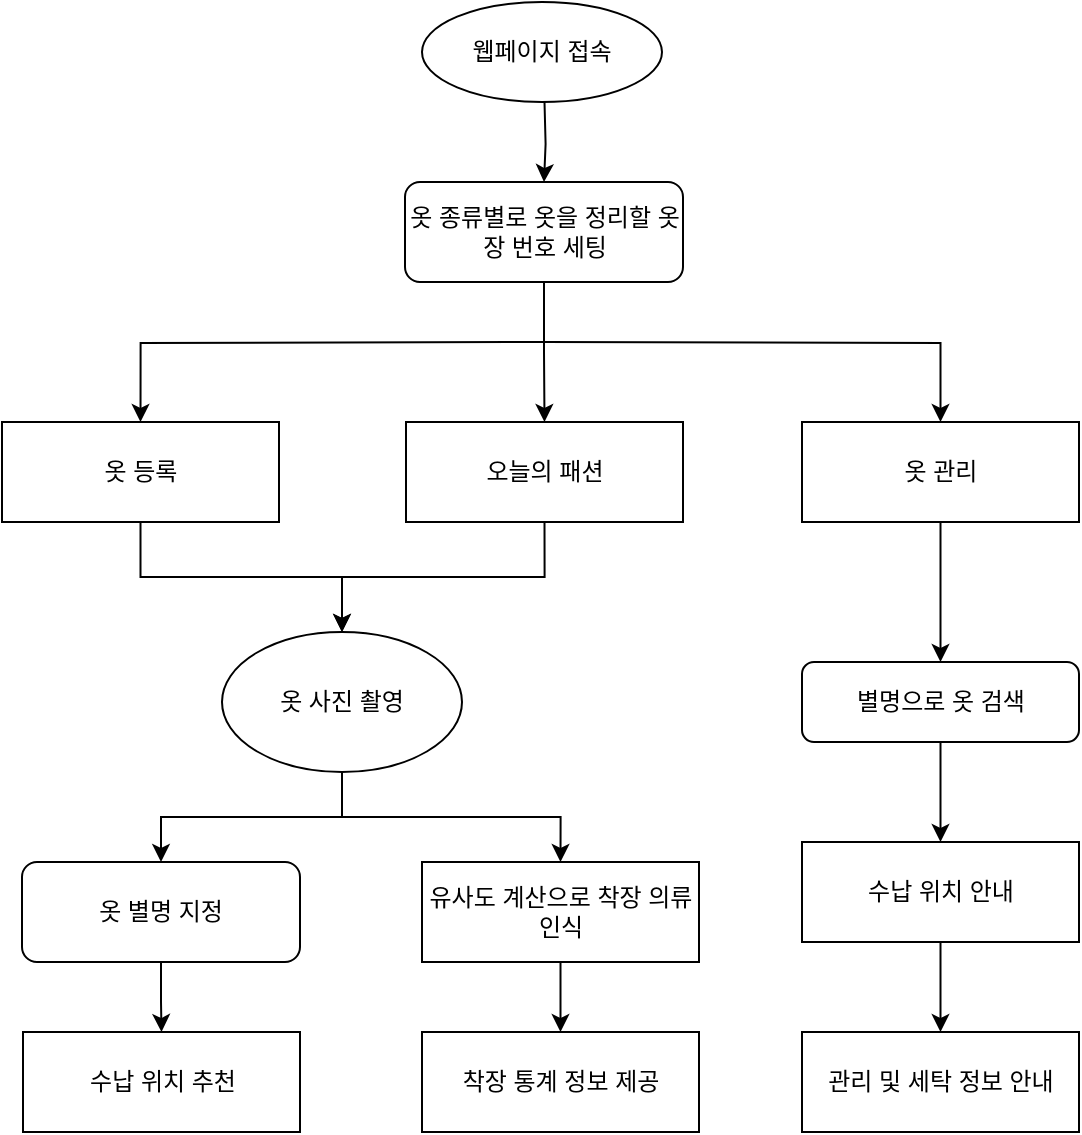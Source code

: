 <mxfile version="16.2.1" type="github">
  <diagram id="C5RBs43oDa-KdzZeNtuy" name="Page-1">
    <mxGraphModel dx="865" dy="483" grid="1" gridSize="10" guides="1" tooltips="1" connect="1" arrows="1" fold="1" page="1" pageScale="1" pageWidth="827" pageHeight="1169" math="0" shadow="0">
      <root>
        <mxCell id="WIyWlLk6GJQsqaUBKTNV-0" />
        <mxCell id="WIyWlLk6GJQsqaUBKTNV-1" parent="WIyWlLk6GJQsqaUBKTNV-0" />
        <mxCell id="Q7rtufSbO12VYgDh_zSf-27" style="edgeStyle=orthogonalEdgeStyle;rounded=0;orthogonalLoop=1;jettySize=auto;html=1;entryX=0.5;entryY=0;entryDx=0;entryDy=0;" edge="1" parent="WIyWlLk6GJQsqaUBKTNV-1" target="Q7rtufSbO12VYgDh_zSf-0">
          <mxGeometry relative="1" as="geometry">
            <mxPoint x="381.25" y="120" as="sourcePoint" />
          </mxGeometry>
        </mxCell>
        <mxCell id="Q7rtufSbO12VYgDh_zSf-26" style="edgeStyle=orthogonalEdgeStyle;rounded=0;orthogonalLoop=1;jettySize=auto;html=1;entryX=0.5;entryY=0;entryDx=0;entryDy=0;" edge="1" parent="WIyWlLk6GJQsqaUBKTNV-1" source="Q7rtufSbO12VYgDh_zSf-0" target="Q7rtufSbO12VYgDh_zSf-4">
          <mxGeometry relative="1" as="geometry" />
        </mxCell>
        <mxCell id="Q7rtufSbO12VYgDh_zSf-28" style="edgeStyle=orthogonalEdgeStyle;rounded=0;orthogonalLoop=1;jettySize=auto;html=1;" edge="1" parent="WIyWlLk6GJQsqaUBKTNV-1" target="Q7rtufSbO12VYgDh_zSf-5">
          <mxGeometry relative="1" as="geometry">
            <mxPoint x="381" y="240" as="sourcePoint" />
          </mxGeometry>
        </mxCell>
        <mxCell id="Q7rtufSbO12VYgDh_zSf-31" style="edgeStyle=orthogonalEdgeStyle;rounded=0;orthogonalLoop=1;jettySize=auto;html=1;entryX=0.5;entryY=0;entryDx=0;entryDy=0;" edge="1" parent="WIyWlLk6GJQsqaUBKTNV-1" target="Q7rtufSbO12VYgDh_zSf-6">
          <mxGeometry relative="1" as="geometry">
            <mxPoint x="381" y="240" as="sourcePoint" />
          </mxGeometry>
        </mxCell>
        <mxCell id="Q7rtufSbO12VYgDh_zSf-0" value="옷 종류별로 옷을 정리할 옷장 번호 세팅" style="rounded=1;whiteSpace=wrap;html=1;fontSize=12;glass=0;strokeWidth=1;shadow=0;" vertex="1" parent="WIyWlLk6GJQsqaUBKTNV-1">
          <mxGeometry x="311.5" y="160" width="139" height="50" as="geometry" />
        </mxCell>
        <mxCell id="Q7rtufSbO12VYgDh_zSf-12" style="edgeStyle=orthogonalEdgeStyle;rounded=0;orthogonalLoop=1;jettySize=auto;html=1;exitX=0.5;exitY=1;exitDx=0;exitDy=0;entryX=0.5;entryY=0;entryDx=0;entryDy=0;" edge="1" parent="WIyWlLk6GJQsqaUBKTNV-1" source="Q7rtufSbO12VYgDh_zSf-4" target="Q7rtufSbO12VYgDh_zSf-7">
          <mxGeometry relative="1" as="geometry" />
        </mxCell>
        <mxCell id="Q7rtufSbO12VYgDh_zSf-4" value="오늘의 패션" style="rounded=0;whiteSpace=wrap;html=1;" vertex="1" parent="WIyWlLk6GJQsqaUBKTNV-1">
          <mxGeometry x="312" y="280" width="138.5" height="50" as="geometry" />
        </mxCell>
        <mxCell id="Q7rtufSbO12VYgDh_zSf-32" style="edgeStyle=orthogonalEdgeStyle;rounded=0;orthogonalLoop=1;jettySize=auto;html=1;entryX=0.5;entryY=0;entryDx=0;entryDy=0;" edge="1" parent="WIyWlLk6GJQsqaUBKTNV-1" source="Q7rtufSbO12VYgDh_zSf-5" target="Q7rtufSbO12VYgDh_zSf-10">
          <mxGeometry relative="1" as="geometry" />
        </mxCell>
        <mxCell id="Q7rtufSbO12VYgDh_zSf-5" value="옷 관리" style="rounded=0;whiteSpace=wrap;html=1;" vertex="1" parent="WIyWlLk6GJQsqaUBKTNV-1">
          <mxGeometry x="510" y="280" width="138.5" height="50" as="geometry" />
        </mxCell>
        <mxCell id="Q7rtufSbO12VYgDh_zSf-8" style="edgeStyle=orthogonalEdgeStyle;rounded=0;orthogonalLoop=1;jettySize=auto;html=1;entryX=0.5;entryY=0;entryDx=0;entryDy=0;" edge="1" parent="WIyWlLk6GJQsqaUBKTNV-1" source="Q7rtufSbO12VYgDh_zSf-6" target="Q7rtufSbO12VYgDh_zSf-7">
          <mxGeometry relative="1" as="geometry" />
        </mxCell>
        <mxCell id="Q7rtufSbO12VYgDh_zSf-6" value="옷 등록" style="rounded=0;whiteSpace=wrap;html=1;" vertex="1" parent="WIyWlLk6GJQsqaUBKTNV-1">
          <mxGeometry x="110" y="280" width="138.5" height="50" as="geometry" />
        </mxCell>
        <mxCell id="Q7rtufSbO12VYgDh_zSf-20" style="edgeStyle=orthogonalEdgeStyle;rounded=0;orthogonalLoop=1;jettySize=auto;html=1;entryX=0.5;entryY=0;entryDx=0;entryDy=0;" edge="1" parent="WIyWlLk6GJQsqaUBKTNV-1" source="Q7rtufSbO12VYgDh_zSf-7" target="Q7rtufSbO12VYgDh_zSf-15">
          <mxGeometry relative="1" as="geometry" />
        </mxCell>
        <mxCell id="Q7rtufSbO12VYgDh_zSf-21" style="edgeStyle=orthogonalEdgeStyle;rounded=0;orthogonalLoop=1;jettySize=auto;html=1;exitX=0.5;exitY=1;exitDx=0;exitDy=0;entryX=0.5;entryY=0;entryDx=0;entryDy=0;" edge="1" parent="WIyWlLk6GJQsqaUBKTNV-1" source="Q7rtufSbO12VYgDh_zSf-7" target="Q7rtufSbO12VYgDh_zSf-14">
          <mxGeometry relative="1" as="geometry" />
        </mxCell>
        <mxCell id="Q7rtufSbO12VYgDh_zSf-7" value="옷 사진 촬영" style="ellipse;whiteSpace=wrap;html=1;" vertex="1" parent="WIyWlLk6GJQsqaUBKTNV-1">
          <mxGeometry x="220" y="385" width="120" height="70" as="geometry" />
        </mxCell>
        <mxCell id="Q7rtufSbO12VYgDh_zSf-25" style="edgeStyle=orthogonalEdgeStyle;rounded=0;orthogonalLoop=1;jettySize=auto;html=1;entryX=0.5;entryY=0;entryDx=0;entryDy=0;" edge="1" parent="WIyWlLk6GJQsqaUBKTNV-1" source="Q7rtufSbO12VYgDh_zSf-10" target="Q7rtufSbO12VYgDh_zSf-11">
          <mxGeometry relative="1" as="geometry" />
        </mxCell>
        <mxCell id="Q7rtufSbO12VYgDh_zSf-10" value="별명으로 옷 검색" style="rounded=1;whiteSpace=wrap;html=1;fontSize=12;glass=0;strokeWidth=1;shadow=0;" vertex="1" parent="WIyWlLk6GJQsqaUBKTNV-1">
          <mxGeometry x="510" y="400" width="138.5" height="40" as="geometry" />
        </mxCell>
        <mxCell id="Q7rtufSbO12VYgDh_zSf-24" style="edgeStyle=orthogonalEdgeStyle;rounded=0;orthogonalLoop=1;jettySize=auto;html=1;" edge="1" parent="WIyWlLk6GJQsqaUBKTNV-1" source="Q7rtufSbO12VYgDh_zSf-11" target="Q7rtufSbO12VYgDh_zSf-13">
          <mxGeometry relative="1" as="geometry" />
        </mxCell>
        <mxCell id="Q7rtufSbO12VYgDh_zSf-11" value="수납 위치 안내" style="rounded=0;whiteSpace=wrap;html=1;" vertex="1" parent="WIyWlLk6GJQsqaUBKTNV-1">
          <mxGeometry x="510" y="490" width="138.5" height="50" as="geometry" />
        </mxCell>
        <mxCell id="Q7rtufSbO12VYgDh_zSf-13" value="관리 및 세탁 정보 안내" style="rounded=0;whiteSpace=wrap;html=1;" vertex="1" parent="WIyWlLk6GJQsqaUBKTNV-1">
          <mxGeometry x="510" y="585" width="138.5" height="50" as="geometry" />
        </mxCell>
        <mxCell id="Q7rtufSbO12VYgDh_zSf-22" style="edgeStyle=orthogonalEdgeStyle;rounded=0;orthogonalLoop=1;jettySize=auto;html=1;exitX=0.5;exitY=1;exitDx=0;exitDy=0;entryX=0.5;entryY=0;entryDx=0;entryDy=0;" edge="1" parent="WIyWlLk6GJQsqaUBKTNV-1" source="Q7rtufSbO12VYgDh_zSf-14" target="Q7rtufSbO12VYgDh_zSf-18">
          <mxGeometry relative="1" as="geometry" />
        </mxCell>
        <mxCell id="Q7rtufSbO12VYgDh_zSf-14" value="유사도 계산으로 착장 의류 인식" style="rounded=0;whiteSpace=wrap;html=1;" vertex="1" parent="WIyWlLk6GJQsqaUBKTNV-1">
          <mxGeometry x="320" y="500" width="138.5" height="50" as="geometry" />
        </mxCell>
        <mxCell id="Q7rtufSbO12VYgDh_zSf-23" style="edgeStyle=orthogonalEdgeStyle;rounded=0;orthogonalLoop=1;jettySize=auto;html=1;entryX=0.5;entryY=0;entryDx=0;entryDy=0;" edge="1" parent="WIyWlLk6GJQsqaUBKTNV-1" source="Q7rtufSbO12VYgDh_zSf-15" target="Q7rtufSbO12VYgDh_zSf-17">
          <mxGeometry relative="1" as="geometry" />
        </mxCell>
        <mxCell id="Q7rtufSbO12VYgDh_zSf-15" value="옷 별명 지정" style="rounded=1;whiteSpace=wrap;html=1;fontSize=12;glass=0;strokeWidth=1;shadow=0;" vertex="1" parent="WIyWlLk6GJQsqaUBKTNV-1">
          <mxGeometry x="120" y="500" width="139" height="50" as="geometry" />
        </mxCell>
        <mxCell id="Q7rtufSbO12VYgDh_zSf-17" value="수납 위치 추천" style="rounded=0;whiteSpace=wrap;html=1;" vertex="1" parent="WIyWlLk6GJQsqaUBKTNV-1">
          <mxGeometry x="120.5" y="585" width="138.5" height="50" as="geometry" />
        </mxCell>
        <mxCell id="Q7rtufSbO12VYgDh_zSf-18" value="착장 통계 정보 제공" style="rounded=0;whiteSpace=wrap;html=1;" vertex="1" parent="WIyWlLk6GJQsqaUBKTNV-1">
          <mxGeometry x="320" y="585" width="138.5" height="50" as="geometry" />
        </mxCell>
        <mxCell id="Q7rtufSbO12VYgDh_zSf-33" value="웹페이지 접속" style="ellipse;whiteSpace=wrap;html=1;" vertex="1" parent="WIyWlLk6GJQsqaUBKTNV-1">
          <mxGeometry x="320" y="70" width="120" height="50" as="geometry" />
        </mxCell>
      </root>
    </mxGraphModel>
  </diagram>
</mxfile>
